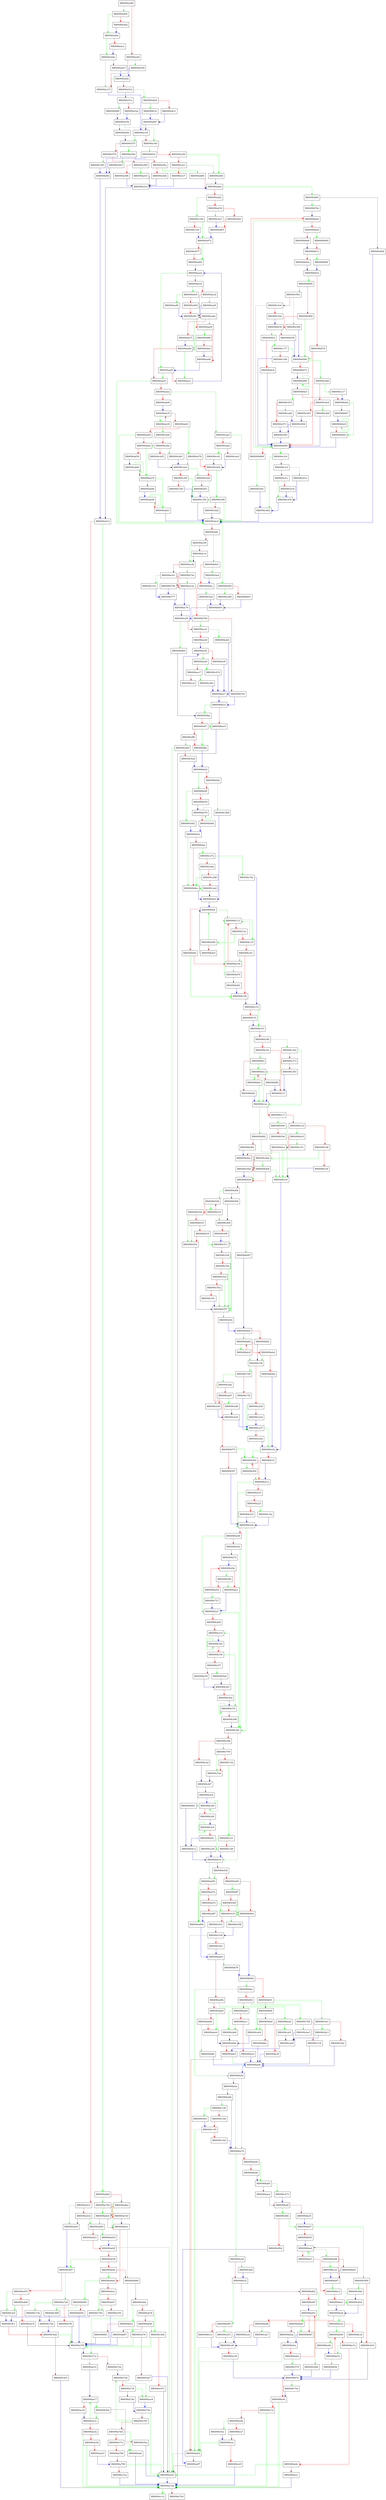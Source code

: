 digraph __printf_fp_l {
  node [shape="box"];
  graph [splines=ortho];
  BB0090a280 -> BB0090a490 [color="green"];
  BB0090a280 -> BB0090a2f4 [color="red"];
  BB0090a2f4 -> BB0090a5e8 [color="green"];
  BB0090a2f4 -> BB0090a315 [color="red"];
  BB0090a315 -> BB0090a335 [color="blue"];
  BB0090a335 -> BB0090a570 [color="green"];
  BB0090a335 -> BB0090a340 [color="red"];
  BB0090a340 -> BB0090bf3e [color="green"];
  BB0090a340 -> BB0090a369 [color="red"];
  BB0090a369 -> BB0090af48 [color="green"];
  BB0090a369 -> BB0090a3a1 [color="red"];
  BB0090a3a1 -> BB0090af48 [color="green"];
  BB0090a3a1 -> BB0090a3c7 [color="red"];
  BB0090a3c7 -> BB0090a3cd [color="blue"];
  BB0090a3cd -> BB0090a412 [color="blue"];
  BB0090a412 -> BB0090a6b0 [color="green"];
  BB0090a412 -> BB0090a431 [color="red"];
  BB0090a431 -> BB0090a445 [color="green"];
  BB0090a431 -> BB0090a43d [color="red"];
  BB0090a43d -> BB0090a600 [color="green"];
  BB0090a43d -> BB0090a445 [color="red"];
  BB0090a445 -> BB0090a447 [color="blue"];
  BB0090a447 -> BB0090a7e8 [color="green"];
  BB0090a447 -> BB0090a455 [color="red"];
  BB0090a455 -> BB0090c4af [color="green"];
  BB0090a455 -> BB0090a466 [color="red"];
  BB0090a466 -> BB0090c4af [color="green"];
  BB0090a466 -> BB0090a474 [color="red"];
  BB0090a474 -> BB0090a70f [color="blue"];
  BB0090a490 -> BB0090a4ba [color="green"];
  BB0090a490 -> BB0090a4ab [color="red"];
  BB0090a4ab -> BB0090a4ba [color="blue"];
  BB0090a4ba -> BB0090a4de [color="green"];
  BB0090a4ba -> BB0090a4ca [color="red"];
  BB0090a4ca -> BB0090a4de [color="blue"];
  BB0090a4de -> BB0090a315 [color="green"];
  BB0090a4de -> BB0090a4e7 [color="red"];
  BB0090a4e7 -> BB0090a4f2 [color="blue"];
  BB0090a4f2 -> BB0090a315 [color="green"];
  BB0090a4f2 -> BB0090a510 [color="red"];
  BB0090a510 -> BB0090a828 [color="green"];
  BB0090a510 -> BB0090a51e [color="red"];
  BB0090a51e -> BB0090bf06 [color="green"];
  BB0090a51e -> BB0090a52e [color="red"];
  BB0090a52e -> BB0090a53b [color="blue"];
  BB0090a53b -> BB0090a340 [color="green"];
  BB0090a53b -> BB0090a56d [color="red"];
  BB0090a56d -> BB0090a570 [color="blue"];
  BB0090a570 -> BB0090a5b0 [color="green"];
  BB0090a570 -> BB0090a576 [color="red"];
  BB0090a576 -> BB0090c5f0 [color="green"];
  BB0090a576 -> BB0090a580 [color="red"];
  BB0090a580 -> BB0090ad10 [color="green"];
  BB0090a580 -> BB0090a596 [color="red"];
  BB0090a596 -> BB0090a3cd [color="blue"];
  BB0090a5b0 -> BB0090c603 [color="green"];
  BB0090a5b0 -> BB0090a5be [color="red"];
  BB0090a5be -> BB0090a880 [color="green"];
  BB0090a5be -> BB0090a5d8 [color="red"];
  BB0090a5d8 -> BB0090a3cd [color="blue"];
  BB0090a5e8 -> BB0090a4f2 [color="blue"];
  BB0090a600 -> BB0090a810 [color="green"];
  BB0090a600 -> BB0090a623 [color="red"];
  BB0090a623 -> BB0090a62f [color="red"];
  BB0090a62f -> BB0090ae03 [color="green"];
  BB0090a62f -> BB0090a638 [color="red"];
  BB0090a638 -> BB0090a447 [color="green"];
  BB0090a638 -> BB0090a64e [color="red"];
  BB0090a64e -> BB0090a6d4 [color="green"];
  BB0090a64e -> BB0090a660 [color="red"];
  BB0090a660 -> BB0090a712 [color="green"];
  BB0090a660 -> BB0090a66a [color="red"];
  BB0090a66a -> BB0090bfa1 [color="green"];
  BB0090a66a -> BB0090a678 [color="red"];
  BB0090a678 -> BB0090c94b [color="green"];
  BB0090a678 -> BB0090a689 [color="red"];
  BB0090a689 -> BB0090c94b [color="green"];
  BB0090a689 -> BB0090a697 [color="red"];
  BB0090a697 -> BB0090a70f [color="blue"];
  BB0090a6b0 -> BB0090a7d0 [color="green"];
  BB0090a6b0 -> BB0090a6ba [color="red"];
  BB0090a6ba -> BB0090a6ce [color="green"];
  BB0090a6ba -> BB0090a6c6 [color="red"];
  BB0090a6c6 -> BB0090a600 [color="green"];
  BB0090a6c6 -> BB0090a6ce [color="red"];
  BB0090a6ce -> BB0090a660 [color="green"];
  BB0090a6ce -> BB0090a6d4 [color="red"];
  BB0090a6d4 -> BB0090b640 [color="green"];
  BB0090a6d4 -> BB0090a6e2 [color="red"];
  BB0090a6e2 -> BB0090c782 [color="green"];
  BB0090a6e2 -> BB0090a6f3 [color="red"];
  BB0090a6f3 -> BB0090c782 [color="green"];
  BB0090a6f3 -> BB0090a701 [color="red"];
  BB0090a701 -> BB0090a70f [color="blue"];
  BB0090a70f -> BB0090a712 [color="blue"];
  BB0090a712 -> BB0090ae10 [color="green"];
  BB0090a712 -> BB0090a722 [color="red"];
  BB0090a722 -> BB0090a726 [color="blue"];
  BB0090a726 -> BB0090aec8 [color="green"];
  BB0090a726 -> BB0090a73f [color="red"];
  BB0090a73f -> BB0090aec8 [color="green"];
  BB0090a73f -> BB0090a74d [color="red"];
  BB0090a74d -> BB0090a75d [color="blue"];
  BB0090a75d -> BB0090ae03 [color="green"];
  BB0090a75d -> BB0090a765 [color="red"];
  BB0090a765 -> BB0090a726 [color="green"];
  BB0090a765 -> BB0090a76d [color="red"];
  BB0090a76d -> BB0090befe [color="green"];
  BB0090a76d -> BB0090a77e [color="red"];
  BB0090a77e -> BB0090befe [color="green"];
  BB0090a77e -> BB0090a786 [color="red"];
  BB0090a786 -> BB0090a799 [color="red"];
  BB0090a799 -> BB0090ae03 [color="green"];
  BB0090a799 -> BB0090a7a2 [color="red"];
  BB0090a7a2 -> BB0090a7a6 [color="blue"];
  BB0090a7a6 -> BB0090cc12 [color="green"];
  BB0090a7a6 -> BB0090a7b9 [color="red"];
  BB0090a7d0 -> BB0090a6c6 [color="green"];
  BB0090a7d0 -> BB0090a7e0 [color="red"];
  BB0090a7e0 -> BB0090a6ce [color="blue"];
  BB0090a7e8 -> BB0090c73b [color="green"];
  BB0090a7e8 -> BB0090a7f8 [color="red"];
  BB0090a7f8 -> BB0090a70f [color="blue"];
  BB0090a810 -> BB0090a62f [color="blue"];
  BB0090a828 -> BB0090bf1b [color="green"];
  BB0090a828 -> BB0090a831 [color="red"];
  BB0090a831 -> BB0090a847 [color="blue"];
  BB0090a847 -> BB0090a335 [color="blue"];
  BB0090a880 -> BB0090a8b2 [color="red"];
  BB0090a8b2 -> BB0090af00 [color="green"];
  BB0090a8b2 -> BB0090a922 [color="red"];
  BB0090a922 -> BB0090c18d [color="green"];
  BB0090a922 -> BB0090a939 [color="red"];
  BB0090a939 -> BB0090c4a7 [color="green"];
  BB0090a939 -> BB0090a942 [color="red"];
  BB0090a942 -> BB0090a965 [color="red"];
  BB0090a965 -> BB0090a972 [color="blue"];
  BB0090a972 -> BB0090a995 [color="green"];
  BB0090a972 -> BB0090a977 [color="red"];
  BB0090a977 -> BB0090a995 [color="red"];
  BB0090a995 -> BB0090aa22 [color="blue"];
  BB0090a9c8 -> BB0090ae80 [color="green"];
  BB0090a9c8 -> BB0090a9d9 [color="red"];
  BB0090a9d9 -> BB0090a9fc [color="red"];
  BB0090a9fc -> BB0090aa80 [color="green"];
  BB0090a9fc -> BB0090aa05 [color="red"];
  BB0090aa05 -> BB0090af88 [color="green"];
  BB0090aa05 -> BB0090aa0b [color="red"];
  BB0090aa0b -> BB0090aa0f [color="blue"];
  BB0090aa0f -> BB0090aad3 [color="green"];
  BB0090aa0f -> BB0090aa1c [color="red"];
  BB0090aa1c -> BB0090aa22 [color="blue"];
  BB0090aa22 -> BB0090aa0f [color="green"];
  BB0090aa22 -> BB0090aa34 [color="red"];
  BB0090aa34 -> BB0090a9c8 [color="green"];
  BB0090aa34 -> BB0090aa3d [color="red"];
  BB0090aa3d -> BB0090aef0 [color="green"];
  BB0090aa3d -> BB0090aa6e [color="red"];
  BB0090aa6e -> BB0090aa05 [color="green"];
  BB0090aa6e -> BB0090aa7f [color="red"];
  BB0090aa7f -> BB0090aa80 [color="blue"];
  BB0090aa80 -> BB0090aa1c [color="green"];
  BB0090aa80 -> BB0090aad3 [color="red"];
  BB0090aad3 -> BB0090abc0 [color="green"];
  BB0090aad3 -> BB0090aaea [color="red"];
  BB0090aaea -> BB0090caa5 [color="green"];
  BB0090aaea -> BB0090ab06 [color="red"];
  BB0090ab06 -> BB0090ab35 [color="blue"];
  BB0090ab18 -> BB0090c2b6 [color="green"];
  BB0090ab18 -> BB0090ab35 [color="red"];
  BB0090ab35 -> BB0090ab18 [color="green"];
  BB0090ab35 -> BB0090ab41 [color="red"];
  BB0090ab41 -> BB0090c67b [color="green"];
  BB0090ab41 -> BB0090ab49 [color="red"];
  BB0090ab49 -> BB0090abc0 [color="green"];
  BB0090ab49 -> BB0090ab4e [color="red"];
  BB0090ab4e -> BB0090ab78 [color="green"];
  BB0090ab4e -> BB0090ab59 [color="red"];
  BB0090ab59 -> BB0090ab60 [color="blue"];
  BB0090ab60 -> BB0090ab60 [color="green"];
  BB0090ab60 -> BB0090ab78 [color="red"];
  BB0090ab78 -> BB0090abb3 [color="green"];
  BB0090ab78 -> BB0090ab8b [color="red"];
  BB0090ab8b -> BB0090ab98 [color="blue"];
  BB0090ab98 -> BB0090ab98 [color="green"];
  BB0090ab98 -> BB0090abb3 [color="red"];
  BB0090abb3 -> BB0090abc0 [color="blue"];
  BB0090abc0 -> BB0090b5f0 [color="green"];
  BB0090abc0 -> BB0090abfc [color="red"];
  BB0090abfc -> BB0090b6d1 [color="green"];
  BB0090abfc -> BB0090ac09 [color="red"];
  BB0090ac09 -> BB0090ac2b [color="green"];
  BB0090ac09 -> BB0090ac1d [color="red"];
  BB0090ac1d -> BB0090ac2b [color="blue"];
  BB0090ac2b -> BB0090b74a [color="green"];
  BB0090ac2b -> BB0090ac41 [color="red"];
  BB0090ac41 -> BB0090c101 [color="green"];
  BB0090ac41 -> BB0090ac4a [color="red"];
  BB0090ac4a -> BB0090ac79 [color="blue"];
  BB0090ac79 -> BB0090ac95 [color="blue"];
  BB0090ac95 -> BB0090afb0 [color="green"];
  BB0090ac95 -> BB0090aca3 [color="red"];
  BB0090aca3 -> BB0090beb8 [color="green"];
  BB0090aca3 -> BB0090acb9 [color="red"];
  BB0090acb9 -> BB0090acf2 [color="blue"];
  BB0090acd0 -> BB0090c47d [color="green"];
  BB0090acd0 -> BB0090ace7 [color="red"];
  BB0090ace7 -> BB0090c48e [color="green"];
  BB0090ace7 -> BB0090acef [color="red"];
  BB0090acef -> BB0090acf2 [color="blue"];
  BB0090acf2 -> BB0090acd0 [color="green"];
  BB0090acf2 -> BB0090acf9 [color="red"];
  BB0090acf9 -> BB0090bec7 [color="blue"];
  BB0090ad10 -> BB0090a8b2 [color="blue"];
  BB0090ad50 -> BB0090ad90 [color="green"];
  BB0090ad50 -> BB0090ad70 [color="red"];
  BB0090ad70 -> BB0090ad90 [color="green"];
  BB0090ad70 -> BB0090ad7e [color="red"];
  BB0090ad7e -> BB0090c018 [color="green"];
  BB0090ad7e -> BB0090ad87 [color="red"];
  BB0090ad87 -> BB0090ad90 [color="blue"];
  BB0090ad90 -> BB0090ad93 [color="blue"];
  BB0090ad93 -> BB0090b678 [color="green"];
  BB0090ad93 -> BB0090ad9b [color="red"];
  BB0090ad9b -> BB0090ba2f [color="green"];
  BB0090ad9b -> BB0090ada9 [color="red"];
  BB0090ada9 -> BB0090adc4 [color="green"];
  BB0090ada9 -> BB0090adb6 [color="red"];
  BB0090adb6 -> BB0090bf8e [color="green"];
  BB0090adb6 -> BB0090adc4 [color="red"];
  BB0090adc4 -> BB0090add0 [color="blue"];
  BB0090add0 -> BB0090ade5 [color="red"];
  BB0090ade5 -> BB0090ba4b [color="green"];
  BB0090ade5 -> BB0090aded [color="red"];
  BB0090aded -> BB0090ae03 [color="green"];
  BB0090aded -> BB0090adf7 [color="red"];
  BB0090adf7 -> BB0090ae03 [color="red"];
  BB0090ae03 -> BB0090a7a6 [color="blue"];
  BB0090ae10 -> BB0090ae17 [color="blue"];
  BB0090ae17 -> BB0090b5b0 [color="green"];
  BB0090ae17 -> BB0090ae30 [color="red"];
  BB0090ae30 -> BB0090ae3c [color="blue"];
  BB0090ae3c -> BB0090ae17 [color="green"];
  BB0090ae3c -> BB0090ae4a [color="red"];
  BB0090ae4a -> BB0090a7a6 [color="green"];
  BB0090ae4a -> BB0090ae5b [color="red"];
  BB0090ae5b -> BB0090a7a6 [color="green"];
  BB0090ae5b -> BB0090ae63 [color="red"];
  BB0090ae63 -> BB0090a799 [color="blue"];
  BB0090ae80 -> BB0090a9fc [color="blue"];
  BB0090aec8 -> BB0090a75d [color="blue"];
  BB0090aef0 -> BB0090a9fc [color="blue"];
  BB0090af00 -> BB0090b78e [color="green"];
  BB0090af00 -> BB0090af08 [color="red"];
  BB0090af08 -> BB0090abc0 [color="blue"];
  BB0090af48 -> BB0090a8b2 [color="blue"];
  BB0090af88 -> BB0090aa80 [color="green"];
  BB0090af88 -> BB0090afa4 [color="red"];
  BB0090afa4 -> BB0090aa0b [color="blue"];
  BB0090afb0 -> BB0090afba [color="blue"];
  BB0090afba -> BB0090bee5 [color="green"];
  BB0090afba -> BB0090afd7 [color="red"];
  BB0090afd7 -> BB0090affe [color="green"];
  BB0090afd7 -> BB0090aff6 [color="red"];
  BB0090aff6 -> BB0090c60f [color="green"];
  BB0090aff6 -> BB0090affe [color="red"];
  BB0090affe -> BB0090b02d [color="blue"];
  BB0090b02d -> BB0090b04f [color="green"];
  BB0090b02d -> BB0090b042 [color="red"];
  BB0090b042 -> BB0090c388 [color="green"];
  BB0090b042 -> BB0090b04f [color="red"];
  BB0090b04f -> BB0090c662 [color="green"];
  BB0090b04f -> BB0090b05d [color="red"];
  BB0090b05d -> BB0090b078 [color="blue"];
  BB0090b078 -> BB0090b078 [color="green"];
  BB0090b078 -> BB0090b08d [color="red"];
  BB0090b08d -> BB0090b0a1 [color="blue"];
  BB0090b0a1 -> BB0090b0be [color="green"];
  BB0090b0a1 -> BB0090b0ae [color="red"];
  BB0090b0ae -> BB0090c27a [color="green"];
  BB0090b0ae -> BB0090b0be [color="red"];
  BB0090b0be -> BB0090b0cf [color="blue"];
  BB0090b0cf -> BB0090b0f4 [color="blue"];
  BB0090b0f4 -> BB0090b112 [color="green"];
  BB0090b0f4 -> BB0090b0fc [color="red"];
  BB0090b0fc -> BB0090b149 [color="green"];
  BB0090b0fc -> BB0090b104 [color="red"];
  BB0090b104 -> BB0090b470 [color="green"];
  BB0090b104 -> BB0090b112 [color="red"];
  BB0090b112 -> BB0090b133 [color="green"];
  BB0090b112 -> BB0090b12a [color="red"];
  BB0090b12a -> BB0090b490 [color="green"];
  BB0090b12a -> BB0090b133 [color="red"];
  BB0090b133 -> BB0090b112 [color="green"];
  BB0090b133 -> BB0090b141 [color="red"];
  BB0090b141 -> BB0090b104 [color="green"];
  BB0090b141 -> BB0090b149 [color="red"];
  BB0090b149 -> BB0090b153 [color="blue"];
  BB0090b153 -> BB0090b163 [color="green"];
  BB0090b153 -> BB0090b15f [color="red"];
  BB0090b15f -> BB0090b163 [color="blue"];
  BB0090b163 -> BB0090b1ac [color="green"];
  BB0090b163 -> BB0090b18b [color="red"];
  BB0090b18b -> BB0090c362 [color="green"];
  BB0090b18b -> BB0090b19c [color="red"];
  BB0090b19c -> BB0090bfcf [color="green"];
  BB0090b19c -> BB0090b1a7 [color="red"];
  BB0090b1a7 -> BB0090b1ac [color="blue"];
  BB0090b1ac -> BB0090bd82 [color="green"];
  BB0090b1ac -> BB0090b1c7 [color="red"];
  BB0090b1c7 -> BB0090b590 [color="green"];
  BB0090b1c7 -> BB0090b1cd [color="red"];
  BB0090b1cd -> BB0090b4c0 [color="green"];
  BB0090b1cd -> BB0090b1d6 [color="red"];
  BB0090b1d6 -> BB0090c0b4 [color="green"];
  BB0090b1d6 -> BB0090b1df [color="red"];
  BB0090b1df -> BB0090b1e0 [color="blue"];
  BB0090b1e0 -> BB0090b1f2 [color="blue"];
  BB0090b1f2 -> BB0090b20b [color="green"];
  BB0090b1f2 -> BB0090b1fc [color="red"];
  BB0090b1fc -> BB0090b212 [color="blue"];
  BB0090b200 -> BB0090b212 [color="green"];
  BB0090b200 -> BB0090b20b [color="red"];
  BB0090b20b -> BB0090b200 [color="green"];
  BB0090b20b -> BB0090b212 [color="red"];
  BB0090b212 -> BB0090b238 [color="green"];
  BB0090b212 -> BB0090b216 [color="red"];
  BB0090b216 -> BB0090b238 [color="green"];
  BB0090b216 -> BB0090b223 [color="red"];
  BB0090b223 -> BB0090c16e [color="green"];
  BB0090b223 -> BB0090b233 [color="red"];
  BB0090b233 -> BB0090b238 [color="blue"];
  BB0090b238 -> BB0090b38c [color="green"];
  BB0090b238 -> BB0090b248 [color="red"];
  BB0090b248 -> BB0090b2a7 [color="green"];
  BB0090b248 -> BB0090b25a [color="red"];
  BB0090b25a -> BB0090b38c [color="green"];
  BB0090b25a -> BB0090b274 [color="red"];
  BB0090b274 -> BB0090b29a [color="blue"];
  BB0090b280 -> BB0090b2a1 [color="green"];
  BB0090b280 -> BB0090b292 [color="red"];
  BB0090b292 -> BB0090c727 [color="green"];
  BB0090b292 -> BB0090b29a [color="red"];
  BB0090b29a -> BB0090b280 [color="green"];
  BB0090b29a -> BB0090b2a1 [color="red"];
  BB0090b2a1 -> BB0090b2a7 [color="blue"];
  BB0090b2a7 -> BB0090b38c [color="green"];
  BB0090b2a7 -> BB0090b2b6 [color="red"];
  BB0090b2b6 -> BB0090b310 [color="red"];
  BB0090b310 -> BB0090b320 [color="blue"];
  BB0090b320 -> BB0090b320 [color="green"];
  BB0090b320 -> BB0090b336 [color="red"];
  BB0090b336 -> BB0090b370 [color="green"];
  BB0090b336 -> BB0090b357 [color="red"];
  BB0090b357 -> BB0090b5a0 [color="green"];
  BB0090b357 -> BB0090b35f [color="red"];
  BB0090b35f -> BB0090b363 [color="blue"];
  BB0090b363 -> BB0090b310 [color="green"];
  BB0090b363 -> BB0090b36a [color="red"];
  BB0090b36a -> BB0090b370 [color="blue"];
  BB0090b370 -> BB0090b370 [color="green"];
  BB0090b370 -> BB0090b388 [color="red"];
  BB0090b388 -> BB0090b38c [color="blue"];
  BB0090b38c -> BB0090b41b [color="green"];
  BB0090b38c -> BB0090b39b [color="red"];
  BB0090b39b -> BB0090c799 [color="green"];
  BB0090b39b -> BB0090b3af [color="red"];
  BB0090b3af -> BB0090b3b7 [color="blue"];
  BB0090b3b7 -> BB0090b661 [color="green"];
  BB0090b3b7 -> BB0090b3c8 [color="red"];
  BB0090b3c8 -> BB0090b3d0 [color="blue"];
  BB0090b3d0 -> BB0090b3d0 [color="green"];
  BB0090b3d0 -> BB0090b3d9 [color="red"];
  BB0090b3d9 -> BB0090b3e0 [color="blue"];
  BB0090b3e0 -> BB0090b3e0 [color="green"];
  BB0090b3e0 -> BB0090b40c [color="red"];
  BB0090b40c -> BB0090b412 [color="blue"];
  BB0090b412 -> BB0090b41b [color="blue"];
  BB0090b41b -> BB0090ad50 [color="green"];
  BB0090b41b -> BB0090b43b [color="red"];
  BB0090b43b -> BB0090ad50 [color="green"];
  BB0090b43b -> BB0090b445 [color="red"];
  BB0090b445 -> BB0090bff7 [color="green"];
  BB0090b445 -> BB0090b464 [color="red"];
  BB0090b464 -> BB0090b684 [color="blue"];
  BB0090b470 -> BB0090b112 [color="green"];
  BB0090b470 -> BB0090b481 [color="red"];
  BB0090b481 -> BB0090b149 [color="blue"];
  BB0090b490 -> BB0090b0f4 [color="green"];
  BB0090b490 -> BB0090b4a5 [color="red"];
  BB0090b4a5 -> BB0090b0f4 [color="blue"];
  BB0090b4c0 -> BB0090cc51 [color="green"];
  BB0090b4c0 -> BB0090b4ca [color="red"];
  BB0090b4ca -> BB0090b1e0 [color="green"];
  BB0090b4ca -> BB0090b4da [color="red"];
  BB0090b4da -> BB0090b4e8 [color="green"];
  BB0090b4da -> BB0090b4df [color="red"];
  BB0090b4df -> BB0090b1e0 [color="green"];
  BB0090b4df -> BB0090b4e8 [color="red"];
  BB0090b4e8 -> BB0090bd97 [color="green"];
  BB0090b4e8 -> BB0090b4f8 [color="red"];
  BB0090b4f8 -> BB0090b528 [color="green"];
  BB0090b4f8 -> BB0090b508 [color="red"];
  BB0090b508 -> BB0090c4f0 [color="blue"];
  BB0090b510 -> BB0090c4f0 [color="green"];
  BB0090b510 -> BB0090b528 [color="red"];
  BB0090b528 -> BB0090b510 [color="green"];
  BB0090b528 -> BB0090b52d [color="red"];
  BB0090b52d -> BB0090b552 [color="green"];
  BB0090b52d -> BB0090b535 [color="red"];
  BB0090b535 -> BB0090b552 [color="green"];
  BB0090b535 -> BB0090b53f [color="red"];
  BB0090b53f -> BB0090c511 [color="green"];
  BB0090b53f -> BB0090b552 [color="red"];
  BB0090b552 -> BB0090b557 [color="blue"];
  BB0090b557 -> BB0090c6fe [color="green"];
  BB0090b557 -> BB0090b575 [color="red"];
  BB0090b575 -> BB0090b20b [color="green"];
  BB0090b575 -> BB0090b587 [color="red"];
  BB0090b587 -> BB0090b238 [color="blue"];
  BB0090b590 -> BB0090b1e0 [color="green"];
  BB0090b590 -> BB0090b59a [color="red"];
  BB0090b5a0 -> BB0090b363 [color="blue"];
  BB0090b5b0 -> BB0090ae3c [color="green"];
  BB0090b5b0 -> BB0090b5ea [color="red"];
  BB0090b5ea -> BB0090ae03 [color="blue"];
  BB0090b5f0 -> BB0090c260 [color="green"];
  BB0090b5f0 -> BB0090b601 [color="red"];
  BB0090b601 -> BB0090b60c [color="blue"];
  BB0090b60c -> BB0090ac95 [color="blue"];
  BB0090b640 -> BB0090c988 [color="green"];
  BB0090b640 -> BB0090b650 [color="red"];
  BB0090b650 -> BB0090a70f [color="blue"];
  BB0090b661 -> BB0090b412 [color="blue"];
  BB0090b678 -> BB0090b684 [color="blue"];
  BB0090b684 -> BB0090b9ec [color="green"];
  BB0090b684 -> BB0090b691 [color="red"];
  BB0090b691 -> BB0090c0cc [color="green"];
  BB0090b691 -> BB0090b69f [color="red"];
  BB0090b69f -> BB0090ca94 [color="green"];
  BB0090b69f -> BB0090b6b0 [color="red"];
  BB0090b6b0 -> BB0090ca94 [color="green"];
  BB0090b6b0 -> BB0090b6be [color="red"];
  BB0090b6be -> BB0090ba4b [color="blue"];
  BB0090b6d1 -> BB0090c0ed [color="green"];
  BB0090b6d1 -> BB0090b6ec [color="red"];
  BB0090b6ec -> BB0090c0a4 [color="green"];
  BB0090b6ec -> BB0090b700 [color="red"];
  BB0090b700 -> BB0090aca3 [color="green"];
  BB0090b700 -> BB0090b745 [color="red"];
  BB0090b745 -> BB0090bece [color="blue"];
  BB0090b74a -> BB0090ac4a [color="green"];
  BB0090b74a -> BB0090b756 [color="red"];
  BB0090b756 -> BB0090b777 [color="blue"];
  BB0090b777 -> BB0090ac79 [color="blue"];
  BB0090b78e -> BB0090b8a0 [color="blue"];
  BB0090b800 -> BB0090b813 [color="red"];
  BB0090b813 -> BB0090b8f0 [color="green"];
  BB0090b813 -> BB0090b82a [color="red"];
  BB0090b82a -> BB0090b832 [color="blue"];
  BB0090b832 -> BB0090b900 [color="green"];
  BB0090b832 -> BB0090b878 [color="red"];
  BB0090b878 -> BB0090b940 [color="green"];
  BB0090b878 -> BB0090b884 [color="red"];
  BB0090b884 -> BB0090c3c0 [color="green"];
  BB0090b884 -> BB0090b898 [color="red"];
  BB0090b898 -> BB0090c64c [color="green"];
  BB0090b898 -> BB0090b8a0 [color="red"];
  BB0090b8a0 -> BB0090b884 [color="green"];
  BB0090b8a0 -> BB0090b8a9 [color="red"];
  BB0090b8a9 -> BB0090b800 [color="green"];
  BB0090b8a9 -> BB0090b8d6 [color="red"];
  BB0090b8d6 -> BB0090b813 [color="blue"];
  BB0090b8f0 -> BB0090b832 [color="blue"];
  BB0090b900 -> BB0090c583 [color="green"];
  BB0090b900 -> BB0090b909 [color="red"];
  BB0090b909 -> BB0090b940 [color="green"];
  BB0090b909 -> BB0090b930 [color="red"];
  BB0090b930 -> BB0090bfc2 [color="green"];
  BB0090b930 -> BB0090b939 [color="red"];
  BB0090b939 -> BB0090b940 [color="blue"];
  BB0090b940 -> BB0090c8df [color="green"];
  BB0090b940 -> BB0090b972 [color="red"];
  BB0090b972 -> BB0090b980 [color="blue"];
  BB0090b980 -> BB0090b980 [color="green"];
  BB0090b980 -> BB0090b9a5 [color="red"];
  BB0090b9a5 -> BB0090c053 [color="green"];
  BB0090b9a5 -> BB0090b9af [color="red"];
  BB0090b9af -> BB0090b9e0 [color="green"];
  BB0090b9af -> BB0090b9b7 [color="red"];
  BB0090b9b7 -> BB0090b9c8 [color="blue"];
  BB0090b9c8 -> BB0090b9c8 [color="green"];
  BB0090b9c8 -> BB0090b9e0 [color="red"];
  BB0090b9e0 -> BB0090b884 [color="blue"];
  BB0090b9ec -> BB0090ba5a [color="green"];
  BB0090b9ec -> BB0090b9f2 [color="red"];
  BB0090b9f2 -> BB0090c7b8 [color="green"];
  BB0090b9f2 -> BB0090ba00 [color="red"];
  BB0090ba00 -> BB0090cbd4 [color="green"];
  BB0090ba00 -> BB0090ba11 [color="red"];
  BB0090ba11 -> BB0090cbd4 [color="green"];
  BB0090ba11 -> BB0090ba1f [color="red"];
  BB0090ba1f -> BB0090ba4b [color="blue"];
  BB0090ba2f -> BB0090ca01 [color="green"];
  BB0090ba2f -> BB0090ba3f [color="red"];
  BB0090ba3f -> BB0090ba4b [color="blue"];
  BB0090ba4b -> BB0090ba5a [color="blue"];
  BB0090ba5a -> BB0090ba79 [color="green"];
  BB0090ba5a -> BB0090ba5e [color="red"];
  BB0090ba5e -> BB0090ba79 [color="green"];
  BB0090ba5e -> BB0090ba6b [color="red"];
  BB0090ba6b -> BB0090c126 [color="green"];
  BB0090ba6b -> BB0090ba79 [color="red"];
  BB0090ba79 -> BB0090bce8 [color="green"];
  BB0090ba79 -> BB0090ba90 [color="red"];
  BB0090ba90 -> BB0090bab5 [color="green"];
  BB0090ba90 -> BB0090ba96 [color="red"];
  BB0090ba96 -> BB0090bab5 [color="blue"];
  BB0090bab5 -> BB0090c473 [color="green"];
  BB0090bab5 -> BB0090bae2 [color="red"];
  BB0090bae2 -> BB0090baff [color="red"];
  BB0090baff -> BB0090c88c [color="green"];
  BB0090baff -> BB0090bb25 [color="red"];
  BB0090bb25 -> BB0090bb47 [color="blue"];
  BB0090bb47 -> BB0090c809 [color="green"];
  BB0090bb47 -> BB0090bb50 [color="red"];
  BB0090bb50 -> BB0090bba0 [color="blue"];
  BB0090bb88 -> BB0090bcc8 [color="green"];
  BB0090bb88 -> BB0090bb91 [color="red"];
  BB0090bb91 -> BB0090bb97 [color="blue"];
  BB0090bb97 -> BB0090bbc2 [color="green"];
  BB0090bb97 -> BB0090bba0 [color="red"];
  BB0090bba0 -> BB0090bb88 [color="green"];
  BB0090bba0 -> BB0090bba7 [color="red"];
  BB0090bba7 -> BB0090bba0 [color="green"];
  BB0090bba7 -> BB0090bbc2 [color="red"];
  BB0090bbc2 -> BB0090c854 [color="green"];
  BB0090bbc2 -> BB0090bbe1 [color="red"];
  BB0090bbe1 -> BB0090bbe8 [color="blue"];
  BB0090bbe8 -> BB0090be32 [color="green"];
  BB0090bbe8 -> BB0090bbfb [color="red"];
  BB0090bbfb -> BB0090ca27 [color="green"];
  BB0090bbfb -> BB0090bc24 [color="red"];
  BB0090bc24 -> BB0090bc28 [color="blue"];
  BB0090bc28 -> BB0090aded [color="green"];
  BB0090bc28 -> BB0090bc58 [color="red"];
  BB0090bc58 -> BB0090bc5c [color="blue"];
  BB0090bc5c -> BB0090c70a [color="green"];
  BB0090bc5c -> BB0090bc6c [color="red"];
  BB0090bc6c -> BB0090a7a6 [color="green"];
  BB0090bc6c -> BB0090bc7d [color="red"];
  BB0090bc7d -> BB0090a7a6 [color="green"];
  BB0090bc7d -> BB0090bc8b [color="red"];
  BB0090bc8b -> BB0090c0c2 [color="green"];
  BB0090bc8b -> BB0090bca7 [color="red"];
  BB0090bca7 -> BB0090bcac [color="red"];
  BB0090bcac -> BB0090aded [color="green"];
  BB0090bcac -> BB0090bcb5 [color="red"];
  BB0090bcb5 -> BB0090a7a6 [color="blue"];
  BB0090bcc8 -> BB0090bb97 [color="blue"];
  BB0090bce8 -> BB0090c82f [color="green"];
  BB0090bce8 -> BB0090bcf2 [color="red"];
  BB0090bcf2 -> BB0090bdf5 [color="green"];
  BB0090bcf2 -> BB0090bd02 [color="red"];
  BB0090bd02 -> BB0090cbb0 [color="green"];
  BB0090bd02 -> BB0090bd0f [color="red"];
  BB0090bd0f -> BB0090bd53 [color="blue"];
  BB0090bd20 -> BB0090bd67 [color="green"];
  BB0090bd20 -> BB0090bd2a [color="red"];
  BB0090bd2a -> BB0090bd3a [color="blue"];
  BB0090bd3a -> BB0090aded [color="green"];
  BB0090bd3a -> BB0090bd42 [color="red"];
  BB0090bd42 -> BB0090c570 [color="green"];
  BB0090bd42 -> BB0090bd53 [color="red"];
  BB0090bd53 -> BB0090bd20 [color="green"];
  BB0090bd53 -> BB0090bd67 [color="red"];
  BB0090bd67 -> BB0090bd3a [color="blue"];
  BB0090bd82 -> BB0090b1e0 [color="green"];
  BB0090bd82 -> BB0090bd92 [color="red"];
  BB0090bd92 -> BB0090b4da [color="blue"];
  BB0090bd97 -> BB0090bda9 [color="blue"];
  BB0090bda9 -> BB0090bddb [color="green"];
  BB0090bda9 -> BB0090bdbc [color="red"];
  BB0090bdbc -> BB0090c1fb [color="blue"];
  BB0090bdc8 -> BB0090c1fb [color="green"];
  BB0090bdc8 -> BB0090bddb [color="red"];
  BB0090bddb -> BB0090bdc8 [color="green"];
  BB0090bddb -> BB0090bde2 [color="red"];
  BB0090bde2 -> BB0090c1fb [color="green"];
  BB0090bde2 -> BB0090bdeb [color="red"];
  BB0090bdeb -> BB0090b1f2 [color="blue"];
  BB0090bdf5 -> BB0090ca51 [color="green"];
  BB0090bdf5 -> BB0090be1e [color="red"];
  BB0090be1e -> BB0090bc28 [color="blue"];
  BB0090be32 -> BB0090be69 [color="green"];
  BB0090be32 -> BB0090be3d [color="red"];
  BB0090be3d -> BB0090c816 [color="blue"];
  BB0090be48 -> BB0090be53 [color="blue"];
  BB0090be53 -> BB0090bf36 [color="green"];
  BB0090be53 -> BB0090be69 [color="red"];
  BB0090be69 -> BB0090be48 [color="green"];
  BB0090be69 -> BB0090be7e [color="red"];
  BB0090be7e -> BB0090be53 [color="green"];
  BB0090be7e -> BB0090be8e [color="red"];
  BB0090be8e -> BB0090ae03 [color="green"];
  BB0090be8e -> BB0090bea1 [color="red"];
  BB0090bea1 -> BB0090a7a6 [color="blue"];
  BB0090beb8 -> BB0090bec7 [color="blue"];
  BB0090bec7 -> BB0090bece [color="blue"];
  BB0090bece -> BB0090afba [color="green"];
  BB0090bece -> BB0090bee5 [color="red"];
  BB0090bee5 -> BB0090a7a6 [color="blue"];
  BB0090befe -> BB0090a7a6 [color="blue"];
  BB0090bf06 -> BB0090a53b [color="blue"];
  BB0090bf1b -> BB0090a847 [color="blue"];
  BB0090bf36 -> BB0090bc5c [color="blue"];
  BB0090bf3e -> BB0090bf44 [color="blue"];
  BB0090bf44 -> BB0090a412 [color="blue"];
  BB0090bf8e -> BB0090ba4b [color="blue"];
  BB0090bfa1 -> BB0090cb76 [color="green"];
  BB0090bfa1 -> BB0090bfb1 [color="red"];
  BB0090bfb1 -> BB0090a70f [color="blue"];
  BB0090bfc2 -> BB0090c177 [color="green"];
  BB0090bfc2 -> BB0090bfc8 [color="red"];
  BB0090bfc8 -> BB0090b884 [color="blue"];
  BB0090bfcf -> BB0090bfea [color="green"];
  BB0090bfcf -> BB0090bfdb [color="red"];
  BB0090bfdb -> BB0090b1ac [color="blue"];
  BB0090bfe0 -> BB0090b1ac [color="green"];
  BB0090bfe0 -> BB0090bfea [color="red"];
  BB0090bfea -> BB0090bfe0 [color="green"];
  BB0090bfea -> BB0090bff2 [color="red"];
  BB0090bff2 -> BB0090b1a7 [color="blue"];
  BB0090bff7 -> BB0090b464 [color="green"];
  BB0090bff7 -> BB0090c00f [color="red"];
  BB0090c00f -> BB0090b464 [color="green"];
  BB0090c00f -> BB0090c018 [color="red"];
  BB0090c018 -> BB0090c658 [color="green"];
  BB0090c018 -> BB0090c033 [color="red"];
  BB0090c033 -> BB0090c038 [color="red"];
  BB0090c038 -> BB0090aded [color="green"];
  BB0090c038 -> BB0090c041 [color="red"];
  BB0090c041 -> BB0090ad93 [color="blue"];
  BB0090c053 -> BB0090ca86 [color="green"];
  BB0090c053 -> BB0090c073 [color="red"];
  BB0090c073 -> BB0090c083 [color="blue"];
  BB0090c083 -> BB0090b884 [color="blue"];
  BB0090c0a4 -> BB0090b60c [color="blue"];
  BB0090c0b4 -> BB0090b4df [color="green"];
  BB0090c0b4 -> BB0090c0bd [color="red"];
  BB0090c0bd -> BB0090b4e8 [color="blue"];
  BB0090c0c2 -> BB0090bcac [color="blue"];
  BB0090c0cc -> BB0090cbc3 [color="green"];
  BB0090c0cc -> BB0090c0dc [color="red"];
  BB0090c0dc -> BB0090ba4b [color="blue"];
  BB0090c0ed -> BB0090b6ec [color="blue"];
  BB0090c101 -> BB0090b777 [color="blue"];
  BB0090c126 -> BB0090c8c0 [color="green"];
  BB0090c126 -> BB0090c14d [color="red"];
  BB0090c14d -> BB0090c159 [color="red"];
  BB0090c159 -> BB0090aded [color="green"];
  BB0090c159 -> BB0090c162 [color="red"];
  BB0090c162 -> BB0090ba79 [color="blue"];
  BB0090c16e -> BB0090b238 [color="blue"];
  BB0090c177 -> BB0090b940 [color="green"];
  BB0090c177 -> BB0090c186 [color="red"];
  BB0090c186 -> BB0090b884 [color="blue"];
  BB0090c18d -> BB0090a972 [color="green"];
  BB0090c18d -> BB0090c1e0 [color="red"];
  BB0090c1e0 -> BB0090a972 [color="blue"];
  BB0090c1fb -> BB0090c7d9 [color="green"];
  BB0090c1fb -> BB0090c208 [color="red"];
  BB0090c208 -> BB0090c237 [color="green"];
  BB0090c208 -> BB0090c22d [color="red"];
  BB0090c22d -> BB0090c237 [color="blue"];
  BB0090c237 -> BB0090b1f2 [color="green"];
  BB0090c237 -> BB0090c24d [color="red"];
  BB0090c24d -> BB0090b1f2 [color="blue"];
  BB0090c260 -> BB0090b60c [color="blue"];
  BB0090c27a -> BB0090c76e [color="green"];
  BB0090c27a -> BB0090c28a [color="red"];
  BB0090c28a -> BB0090b0be [color="green"];
  BB0090c28a -> BB0090c298 [color="red"];
  BB0090c298 -> BB0090b0be [color="green"];
  BB0090c298 -> BB0090c2a9 [color="red"];
  BB0090c2a9 -> BB0090b0cf [color="blue"];
  BB0090c2b6 -> BB0090ab4e [color="green"];
  BB0090c2b6 -> BB0090c2be [color="red"];
  BB0090c2be -> BB0090c8d1 [color="green"];
  BB0090c2be -> BB0090c2d5 [color="red"];
  BB0090c2d5 -> BB0090c2ed [color="blue"];
  BB0090c2ed -> BB0090c6a0 [color="green"];
  BB0090c2ed -> BB0090c2f9 [color="red"];
  BB0090c2f9 -> BB0090c356 [color="green"];
  BB0090c2f9 -> BB0090c350 [color="red"];
  BB0090c350 -> BB0090c356 [color="blue"];
  BB0090c356 -> BB0090abc0 [color="blue"];
  BB0090c362 -> BB0090b1ac [color="green"];
  BB0090c362 -> BB0090c373 [color="red"];
  BB0090c373 -> BB0090bfea [color="green"];
  BB0090c373 -> BB0090c383 [color="red"];
  BB0090c383 -> BB0090b1a7 [color="blue"];
  BB0090c388 -> BB0090b0cf [color="blue"];
  BB0090c3c0 -> BB0090c462 [color="green"];
  BB0090c3c0 -> BB0090c3cf [color="red"];
  BB0090c3cf -> BB0090c81e [color="green"];
  BB0090c3cf -> BB0090c41c [color="red"];
  BB0090c41c -> BB0090c450 [color="green"];
  BB0090c41c -> BB0090c439 [color="red"];
  BB0090c439 -> BB0090c450 [color="blue"];
  BB0090c450 -> BB0090c462 [color="blue"];
  BB0090c462 -> BB0090abc0 [color="blue"];
  BB0090c473 -> BB0090baff [color="blue"];
  BB0090c47d -> BB0090bec7 [color="blue"];
  BB0090c48e -> BB0090bec7 [color="blue"];
  BB0090c4a7 -> BB0090a965 [color="blue"];
  BB0090c4af -> BB0090c4c1 [color="blue"];
  BB0090c4c1 -> BB0090c4dd [color="red"];
  BB0090c4dd -> BB0090a70f [color="green"];
  BB0090c4dd -> BB0090c4e5 [color="red"];
  BB0090c4e5 -> BB0090a7a6 [color="blue"];
  BB0090c4f0 -> BB0090c511 [color="green"];
  BB0090c4f0 -> BB0090c4f8 [color="red"];
  BB0090c4f8 -> BB0090c511 [color="blue"];
  BB0090c511 -> BB0090b557 [color="green"];
  BB0090c511 -> BB0090c520 [color="red"];
  BB0090c520 -> BB0090b557 [color="green"];
  BB0090c520 -> BB0090c52d [color="red"];
  BB0090c52d -> BB0090b557 [color="green"];
  BB0090c52d -> BB0090c53e [color="red"];
  BB0090c53e -> BB0090b557 [color="green"];
  BB0090c53e -> BB0090c552 [color="red"];
  BB0090c552 -> BB0090b557 [color="green"];
  BB0090c552 -> BB0090c55c [color="red"];
  BB0090c55c -> BB0090b557 [color="blue"];
  BB0090c570 -> BB0090bc5c [color="blue"];
  BB0090c583 -> BB0090c9f4 [color="green"];
  BB0090c583 -> BB0090c5c6 [color="red"];
  BB0090c5c6 -> BB0090b884 [color="green"];
  BB0090c5c6 -> BB0090c5d2 [color="red"];
  BB0090c5d2 -> BB0090b930 [color="blue"];
  BB0090c5f0 -> BB0090bf44 [color="blue"];
  BB0090c603 -> BB0090bf44 [color="blue"];
  BB0090c60f -> BB0090ae03 [color="green"];
  BB0090c60f -> BB0090c62d [color="red"];
  BB0090c62d -> BB0090b02d [color="blue"];
  BB0090c64c -> BB0090c462 [color="blue"];
  BB0090c658 -> BB0090c038 [color="blue"];
  BB0090c662 -> BB0090b0a1 [color="blue"];
  BB0090c67b -> BB0090c2ed [color="green"];
  BB0090c67b -> BB0090c692 [color="red"];
  BB0090c692 -> BB0090c99f [color="green"];
  BB0090c692 -> BB0090c6a0 [color="red"];
  BB0090c6a0 -> BB0090c356 [color="green"];
  BB0090c6a0 -> BB0090c6f3 [color="red"];
  BB0090c6f3 -> BB0090c356 [color="blue"];
  BB0090c6fe -> BB0090bda9 [color="blue"];
  BB0090c70a -> BB0090bc6c [color="blue"];
  BB0090c727 -> BB0090b2a7 [color="blue"];
  BB0090c73b -> BB0090c74d [color="blue"];
  BB0090c74d -> BB0090c4dd [color="blue"];
  BB0090c76e -> BB0090b153 [color="blue"];
  BB0090c782 -> BB0090c4c1 [color="blue"];
  BB0090c799 -> BB0090c7ab [color="green"];
  BB0090c799 -> BB0090c7a2 [color="red"];
  BB0090c7a2 -> BB0090cc21 [color="green"];
  BB0090c7a2 -> BB0090c7ab [color="red"];
  BB0090c7ab -> BB0090b3b7 [color="blue"];
  BB0090c7b8 -> BB0090cbe5 [color="green"];
  BB0090c7b8 -> BB0090c7c8 [color="red"];
  BB0090c7c8 -> BB0090ba4b [color="blue"];
  BB0090c7d9 -> BB0090caeb [color="green"];
  BB0090c7d9 -> BB0090c7f2 [color="red"];
  BB0090c7f2 -> BB0090c237 [color="blue"];
  BB0090c809 -> BB0090c84d [color="green"];
  BB0090c809 -> BB0090c816 [color="red"];
  BB0090c816 -> BB0090bc5c [color="blue"];
  BB0090c81e -> BB0090c450 [color="blue"];
  BB0090c82f -> BB0090bcf2 [color="blue"];
  BB0090c84d -> BB0090c854 [color="blue"];
  BB0090c854 -> BB0090bbe8 [color="blue"];
  BB0090c88c -> BB0090bb47 [color="green"];
  BB0090c88c -> BB0090c8b2 [color="red"];
  BB0090c8b2 -> BB0090adf7 [color="blue"];
  BB0090c8c0 -> BB0090c159 [color="blue"];
  BB0090c8d1 -> BB0090c2ed [color="blue"];
  BB0090c8df -> BB0090cc17 [color="green"];
  BB0090c8df -> BB0090c8e9 [color="red"];
  BB0090c8e9 -> BB0090c90f [color="green"];
  BB0090c8e9 -> BB0090c901 [color="red"];
  BB0090c901 -> BB0090c904 [color="blue"];
  BB0090c904 -> BB0090c083 [color="blue"];
  BB0090c90f -> BB0090b884 [color="blue"];
  BB0090c94b -> BB0090a70f [color="green"];
  BB0090c94b -> BB0090c97c [color="red"];
  BB0090c97c -> BB0090ae03 [color="blue"];
  BB0090c988 -> BB0090c74d [color="blue"];
  BB0090c99f -> BB0090abc0 [color="green"];
  BB0090c99f -> BB0090c9d2 [color="red"];
  BB0090c9d2 -> BB0090abc0 [color="blue"];
  BB0090c9f4 -> BB0090b940 [color="blue"];
  BB0090ca01 -> BB0090ca0d [color="blue"];
  BB0090ca0d -> BB0090ade5 [color="blue"];
  BB0090ca27 -> BB0090bc28 [color="blue"];
  BB0090ca51 -> BB0090bc28 [color="blue"];
  BB0090ca86 -> BB0090c904 [color="blue"];
  BB0090ca94 -> BB0090add0 [color="blue"];
  BB0090caa5 -> BB0090abc0 [color="green"];
  BB0090caa5 -> BB0090caad [color="red"];
  BB0090caad -> BB0090cc01 [color="green"];
  BB0090caad -> BB0090cac8 [color="red"];
  BB0090cac8 -> BB0090c692 [color="blue"];
  BB0090caeb -> BB0090cb0f [color="green"];
  BB0090caeb -> BB0090cb07 [color="red"];
  BB0090cb07 -> BB0090cbf6 [color="green"];
  BB0090cb07 -> BB0090cb0f [color="red"];
  BB0090cb0f -> BB0090cb29 [color="blue"];
  BB0090cb29 -> BB0090c237 [color="blue"];
  BB0090cb76 -> BB0090a70f [color="green"];
  BB0090cb76 -> BB0090cba7 [color="red"];
  BB0090cba7 -> BB0090ae03 [color="blue"];
  BB0090cbb0 -> BB0090bc5c [color="blue"];
  BB0090cbc3 -> BB0090ca0d [color="blue"];
  BB0090cbd4 -> BB0090add0 [color="blue"];
  BB0090cbe5 -> BB0090ca0d [color="blue"];
  BB0090cbf6 -> BB0090cb29 [color="blue"];
  BB0090cc01 -> BB0090c692 [color="blue"];
  BB0090cc17 -> BB0090b9af [color="blue"];
  BB0090cc21 -> BB0090cc56 [color="green"];
  BB0090cc21 -> BB0090cc48 [color="red"];
  BB0090cc48 -> BB0090b41b [color="blue"];
  BB0090cc56 -> BB0090b41b [color="blue"];
}